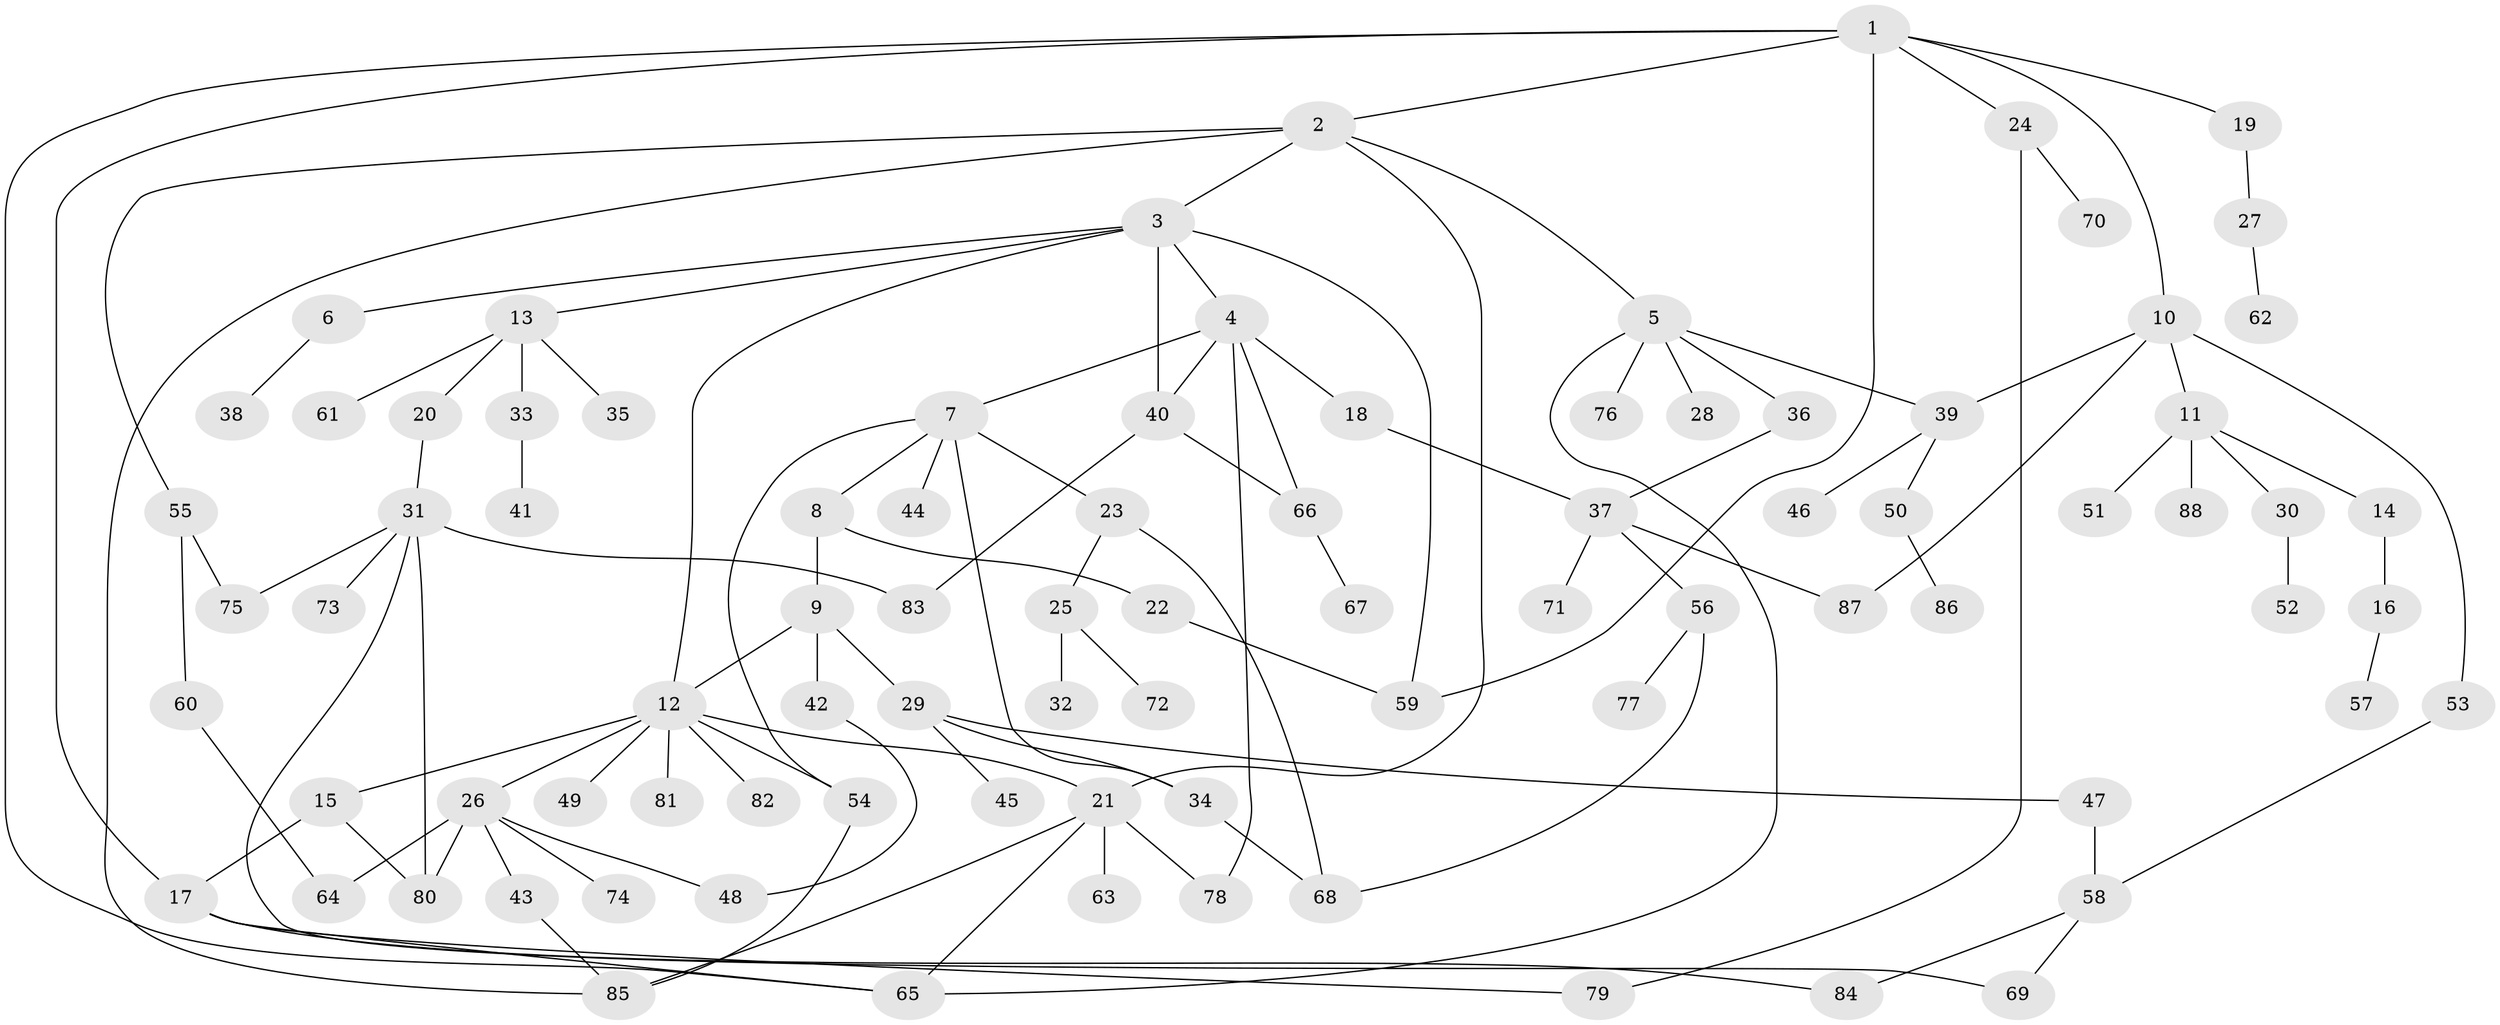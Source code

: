 // Generated by graph-tools (version 1.1) at 2025/49/03/09/25 03:49:22]
// undirected, 88 vertices, 118 edges
graph export_dot {
graph [start="1"]
  node [color=gray90,style=filled];
  1;
  2;
  3;
  4;
  5;
  6;
  7;
  8;
  9;
  10;
  11;
  12;
  13;
  14;
  15;
  16;
  17;
  18;
  19;
  20;
  21;
  22;
  23;
  24;
  25;
  26;
  27;
  28;
  29;
  30;
  31;
  32;
  33;
  34;
  35;
  36;
  37;
  38;
  39;
  40;
  41;
  42;
  43;
  44;
  45;
  46;
  47;
  48;
  49;
  50;
  51;
  52;
  53;
  54;
  55;
  56;
  57;
  58;
  59;
  60;
  61;
  62;
  63;
  64;
  65;
  66;
  67;
  68;
  69;
  70;
  71;
  72;
  73;
  74;
  75;
  76;
  77;
  78;
  79;
  80;
  81;
  82;
  83;
  84;
  85;
  86;
  87;
  88;
  1 -- 2;
  1 -- 10;
  1 -- 17;
  1 -- 19;
  1 -- 24;
  1 -- 59;
  1 -- 65;
  2 -- 3;
  2 -- 5;
  2 -- 55;
  2 -- 85;
  2 -- 21;
  3 -- 4;
  3 -- 6;
  3 -- 13;
  3 -- 12;
  3 -- 59;
  3 -- 40;
  4 -- 7;
  4 -- 18;
  4 -- 40;
  4 -- 78;
  4 -- 66;
  5 -- 28;
  5 -- 36;
  5 -- 39;
  5 -- 76;
  5 -- 65;
  6 -- 38;
  7 -- 8;
  7 -- 23;
  7 -- 34;
  7 -- 44;
  7 -- 54;
  8 -- 9;
  8 -- 22;
  9 -- 12;
  9 -- 29;
  9 -- 42;
  10 -- 11;
  10 -- 53;
  10 -- 87;
  10 -- 39;
  11 -- 14;
  11 -- 30;
  11 -- 51;
  11 -- 88;
  12 -- 15;
  12 -- 21;
  12 -- 26;
  12 -- 49;
  12 -- 81;
  12 -- 82;
  12 -- 54;
  13 -- 20;
  13 -- 33;
  13 -- 35;
  13 -- 61;
  14 -- 16;
  15 -- 17;
  15 -- 80;
  16 -- 57;
  17 -- 65;
  17 -- 79;
  17 -- 84;
  18 -- 37;
  19 -- 27;
  20 -- 31;
  21 -- 63;
  21 -- 65;
  21 -- 85;
  21 -- 78;
  22 -- 59;
  23 -- 25;
  23 -- 68;
  24 -- 70;
  24 -- 79;
  25 -- 32;
  25 -- 72;
  26 -- 43;
  26 -- 64;
  26 -- 74;
  26 -- 80;
  26 -- 48;
  27 -- 62;
  29 -- 45;
  29 -- 47;
  29 -- 34;
  30 -- 52;
  31 -- 73;
  31 -- 75;
  31 -- 80;
  31 -- 69;
  31 -- 83;
  33 -- 41;
  34 -- 68;
  36 -- 37;
  37 -- 56;
  37 -- 71;
  37 -- 87;
  39 -- 46;
  39 -- 50;
  40 -- 66;
  40 -- 83;
  42 -- 48;
  43 -- 85;
  47 -- 58;
  50 -- 86;
  53 -- 58;
  54 -- 85;
  55 -- 60;
  55 -- 75;
  56 -- 77;
  56 -- 68;
  58 -- 69;
  58 -- 84;
  60 -- 64;
  66 -- 67;
}
